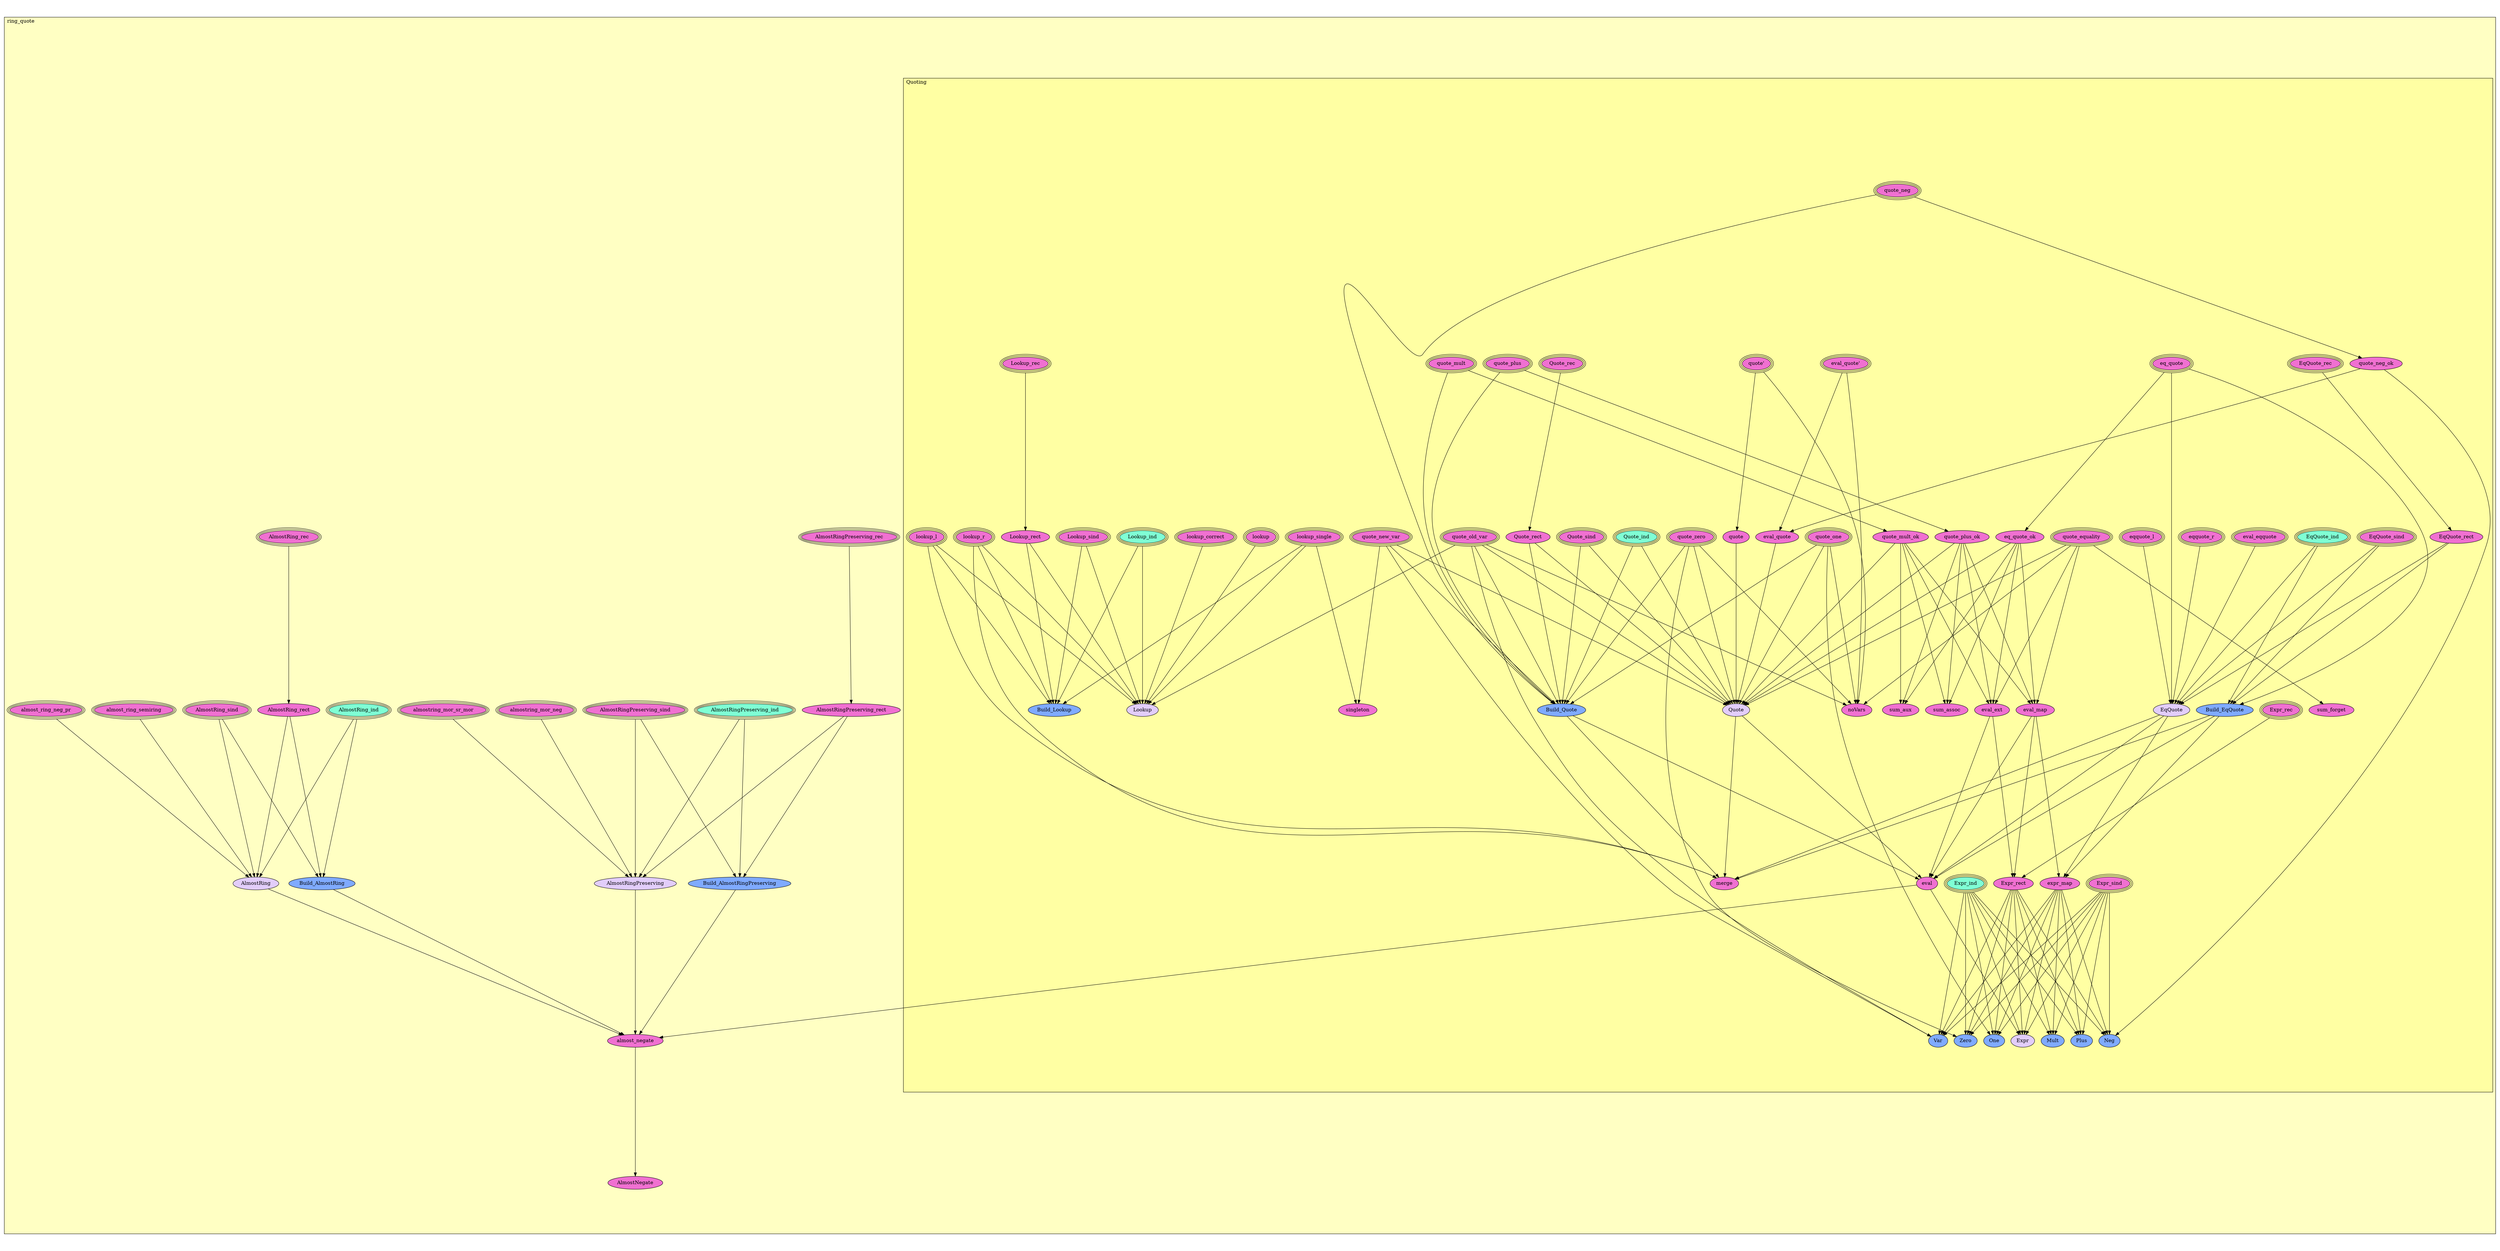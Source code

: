 digraph HoTT_Classes_tactics_ring_quote {
  graph [ratio=0.5]
  node [style=filled]
ring_quote_Quoting_quote_equality [label="quote_equality", URL=<ring_quote.html#Quoting.quote_equality>, peripheries=3, fillcolor="#F070D1"] ;
ring_quote_Quoting_sum_forget [label="sum_forget", URL=<ring_quote.html#Quoting.sum_forget>, fillcolor="#F070D1"] ;
ring_quote_Quoting_eq_quote [label="eq_quote", URL=<ring_quote.html#Quoting.eq_quote>, peripheries=3, fillcolor="#F070D1"] ;
ring_quote_Quoting_eq_quote_ok [label="eq_quote_ok", URL=<ring_quote.html#Quoting.eq_quote_ok>, fillcolor="#F070D1"] ;
ring_quote_Quoting_eval_eqquote [label="eval_eqquote", URL=<ring_quote.html#Quoting.eval_eqquote>, peripheries=3, fillcolor="#F070D1"] ;
ring_quote_Quoting_eqquote_r [label="eqquote_r", URL=<ring_quote.html#Quoting.eqquote_r>, peripheries=3, fillcolor="#F070D1"] ;
ring_quote_Quoting_eqquote_l [label="eqquote_l", URL=<ring_quote.html#Quoting.eqquote_l>, peripheries=3, fillcolor="#F070D1"] ;
ring_quote_Quoting_EqQuote_sind [label="EqQuote_sind", URL=<ring_quote.html#Quoting.EqQuote_sind>, peripheries=3, fillcolor="#F070D1"] ;
ring_quote_Quoting_EqQuote_rec [label="EqQuote_rec", URL=<ring_quote.html#Quoting.EqQuote_rec>, peripheries=3, fillcolor="#F070D1"] ;
ring_quote_Quoting_EqQuote_ind [label="EqQuote_ind", URL=<ring_quote.html#Quoting.EqQuote_ind>, peripheries=3, fillcolor="#7FFFD4"] ;
ring_quote_Quoting_EqQuote_rect [label="EqQuote_rect", URL=<ring_quote.html#Quoting.EqQuote_rect>, fillcolor="#F070D1"] ;
ring_quote_Quoting_Build_EqQuote [label="Build_EqQuote", URL=<ring_quote.html#Quoting.Build_EqQuote>, fillcolor="#7FAAFF"] ;
ring_quote_Quoting_EqQuote [label="EqQuote", URL=<ring_quote.html#Quoting.EqQuote>, fillcolor="#E2CDFA"] ;
ring_quote_Quoting_eval_quote_ [label="eval_quote'", URL=<ring_quote.html#Quoting.eval_quote'>, peripheries=3, fillcolor="#F070D1"] ;
ring_quote_Quoting_quote_ [label="quote'", URL=<ring_quote.html#Quoting.quote'>, peripheries=3, fillcolor="#F070D1"] ;
ring_quote_Quoting_quote_new_var [label="quote_new_var", URL=<ring_quote.html#Quoting.quote_new_var>, peripheries=3, fillcolor="#F070D1"] ;
ring_quote_Quoting_quote_old_var [label="quote_old_var", URL=<ring_quote.html#Quoting.quote_old_var>, peripheries=3, fillcolor="#F070D1"] ;
ring_quote_Quoting_quote_neg [label="quote_neg", URL=<ring_quote.html#Quoting.quote_neg>, peripheries=3, fillcolor="#F070D1"] ;
ring_quote_Quoting_quote_neg_ok [label="quote_neg_ok", URL=<ring_quote.html#Quoting.quote_neg_ok>, fillcolor="#F070D1"] ;
ring_quote_Quoting_quote_mult [label="quote_mult", URL=<ring_quote.html#Quoting.quote_mult>, peripheries=3, fillcolor="#F070D1"] ;
ring_quote_Quoting_quote_mult_ok [label="quote_mult_ok", URL=<ring_quote.html#Quoting.quote_mult_ok>, fillcolor="#F070D1"] ;
ring_quote_Quoting_quote_plus [label="quote_plus", URL=<ring_quote.html#Quoting.quote_plus>, peripheries=3, fillcolor="#F070D1"] ;
ring_quote_Quoting_quote_plus_ok [label="quote_plus_ok", URL=<ring_quote.html#Quoting.quote_plus_ok>, fillcolor="#F070D1"] ;
ring_quote_Quoting_quote_one [label="quote_one", URL=<ring_quote.html#Quoting.quote_one>, peripheries=3, fillcolor="#F070D1"] ;
ring_quote_Quoting_quote_zero [label="quote_zero", URL=<ring_quote.html#Quoting.quote_zero>, peripheries=3, fillcolor="#F070D1"] ;
ring_quote_Quoting_sum_aux [label="sum_aux", URL=<ring_quote.html#Quoting.sum_aux>, fillcolor="#F070D1"] ;
ring_quote_Quoting_sum_assoc [label="sum_assoc", URL=<ring_quote.html#Quoting.sum_assoc>, fillcolor="#F070D1"] ;
ring_quote_Quoting_eval_quote [label="eval_quote", URL=<ring_quote.html#Quoting.eval_quote>, fillcolor="#F070D1"] ;
ring_quote_Quoting_quote [label="quote", URL=<ring_quote.html#Quoting.quote>, fillcolor="#F070D1"] ;
ring_quote_Quoting_Quote_sind [label="Quote_sind", URL=<ring_quote.html#Quoting.Quote_sind>, peripheries=3, fillcolor="#F070D1"] ;
ring_quote_Quoting_Quote_rec [label="Quote_rec", URL=<ring_quote.html#Quoting.Quote_rec>, peripheries=3, fillcolor="#F070D1"] ;
ring_quote_Quoting_Quote_ind [label="Quote_ind", URL=<ring_quote.html#Quoting.Quote_ind>, peripheries=3, fillcolor="#7FFFD4"] ;
ring_quote_Quoting_Quote_rect [label="Quote_rect", URL=<ring_quote.html#Quoting.Quote_rect>, fillcolor="#F070D1"] ;
ring_quote_Quoting_Build_Quote [label="Build_Quote", URL=<ring_quote.html#Quoting.Build_Quote>, fillcolor="#7FAAFF"] ;
ring_quote_Quoting_Quote [label="Quote", URL=<ring_quote.html#Quoting.Quote>, fillcolor="#E2CDFA"] ;
ring_quote_Quoting_eval_map [label="eval_map", URL=<ring_quote.html#Quoting.eval_map>, fillcolor="#F070D1"] ;
ring_quote_Quoting_expr_map [label="expr_map", URL=<ring_quote.html#Quoting.expr_map>, fillcolor="#F070D1"] ;
ring_quote_Quoting_lookup_single [label="lookup_single", URL=<ring_quote.html#Quoting.lookup_single>, peripheries=3, fillcolor="#F070D1"] ;
ring_quote_Quoting_lookup_r [label="lookup_r", URL=<ring_quote.html#Quoting.lookup_r>, peripheries=3, fillcolor="#F070D1"] ;
ring_quote_Quoting_lookup_l [label="lookup_l", URL=<ring_quote.html#Quoting.lookup_l>, peripheries=3, fillcolor="#F070D1"] ;
ring_quote_Quoting_lookup_correct [label="lookup_correct", URL=<ring_quote.html#Quoting.lookup_correct>, peripheries=3, fillcolor="#F070D1"] ;
ring_quote_Quoting_lookup [label="lookup", URL=<ring_quote.html#Quoting.lookup>, peripheries=3, fillcolor="#F070D1"] ;
ring_quote_Quoting_Lookup_sind [label="Lookup_sind", URL=<ring_quote.html#Quoting.Lookup_sind>, peripheries=3, fillcolor="#F070D1"] ;
ring_quote_Quoting_Lookup_rec [label="Lookup_rec", URL=<ring_quote.html#Quoting.Lookup_rec>, peripheries=3, fillcolor="#F070D1"] ;
ring_quote_Quoting_Lookup_ind [label="Lookup_ind", URL=<ring_quote.html#Quoting.Lookup_ind>, peripheries=3, fillcolor="#7FFFD4"] ;
ring_quote_Quoting_Lookup_rect [label="Lookup_rect", URL=<ring_quote.html#Quoting.Lookup_rect>, fillcolor="#F070D1"] ;
ring_quote_Quoting_Build_Lookup [label="Build_Lookup", URL=<ring_quote.html#Quoting.Build_Lookup>, fillcolor="#7FAAFF"] ;
ring_quote_Quoting_Lookup [label="Lookup", URL=<ring_quote.html#Quoting.Lookup>, fillcolor="#E2CDFA"] ;
ring_quote_Quoting_merge [label="merge", URL=<ring_quote.html#Quoting.merge>, fillcolor="#F070D1"] ;
ring_quote_Quoting_singleton [label="singleton", URL=<ring_quote.html#Quoting.singleton>, fillcolor="#F070D1"] ;
ring_quote_Quoting_noVars [label="noVars", URL=<ring_quote.html#Quoting.noVars>, fillcolor="#F070D1"] ;
ring_quote_Quoting_eval_ext [label="eval_ext", URL=<ring_quote.html#Quoting.eval_ext>, fillcolor="#F070D1"] ;
ring_quote_Quoting_eval [label="eval", URL=<ring_quote.html#Quoting.eval>, fillcolor="#F070D1"] ;
ring_quote_Quoting_Expr_sind [label="Expr_sind", URL=<ring_quote.html#Quoting.Expr_sind>, peripheries=3, fillcolor="#F070D1"] ;
ring_quote_Quoting_Expr_rec [label="Expr_rec", URL=<ring_quote.html#Quoting.Expr_rec>, peripheries=3, fillcolor="#F070D1"] ;
ring_quote_Quoting_Expr_ind [label="Expr_ind", URL=<ring_quote.html#Quoting.Expr_ind>, peripheries=3, fillcolor="#7FFFD4"] ;
ring_quote_Quoting_Expr_rect [label="Expr_rect", URL=<ring_quote.html#Quoting.Expr_rect>, fillcolor="#F070D1"] ;
ring_quote_Quoting_Neg [label="Neg", URL=<ring_quote.html#Quoting.Neg>, fillcolor="#7FAAFF"] ;
ring_quote_Quoting_Mult [label="Mult", URL=<ring_quote.html#Quoting.Mult>, fillcolor="#7FAAFF"] ;
ring_quote_Quoting_Plus [label="Plus", URL=<ring_quote.html#Quoting.Plus>, fillcolor="#7FAAFF"] ;
ring_quote_Quoting_One [label="One", URL=<ring_quote.html#Quoting.One>, fillcolor="#7FAAFF"] ;
ring_quote_Quoting_Zero [label="Zero", URL=<ring_quote.html#Quoting.Zero>, fillcolor="#7FAAFF"] ;
ring_quote_Quoting_Var [label="Var", URL=<ring_quote.html#Quoting.Var>, fillcolor="#7FAAFF"] ;
ring_quote_Quoting_Expr [label="Expr", URL=<ring_quote.html#Quoting.Expr>, fillcolor="#E2CDFA"] ;
ring_quote_almostring_mor_neg [label="almostring_mor_neg", URL=<ring_quote.html#almostring_mor_neg>, peripheries=3, fillcolor="#F070D1"] ;
ring_quote_almostring_mor_sr_mor [label="almostring_mor_sr_mor", URL=<ring_quote.html#almostring_mor_sr_mor>, peripheries=3, fillcolor="#F070D1"] ;
ring_quote_AlmostRingPreserving_sind [label="AlmostRingPreserving_sind", URL=<ring_quote.html#AlmostRingPreserving_sind>, peripheries=3, fillcolor="#F070D1"] ;
ring_quote_AlmostRingPreserving_rec [label="AlmostRingPreserving_rec", URL=<ring_quote.html#AlmostRingPreserving_rec>, peripheries=3, fillcolor="#F070D1"] ;
ring_quote_AlmostRingPreserving_ind [label="AlmostRingPreserving_ind", URL=<ring_quote.html#AlmostRingPreserving_ind>, peripheries=3, fillcolor="#7FFFD4"] ;
ring_quote_AlmostRingPreserving_rect [label="AlmostRingPreserving_rect", URL=<ring_quote.html#AlmostRingPreserving_rect>, fillcolor="#F070D1"] ;
ring_quote_Build_AlmostRingPreserving [label="Build_AlmostRingPreserving", URL=<ring_quote.html#Build_AlmostRingPreserving>, fillcolor="#7FAAFF"] ;
ring_quote_AlmostRingPreserving [label="AlmostRingPreserving", URL=<ring_quote.html#AlmostRingPreserving>, fillcolor="#E2CDFA"] ;
ring_quote_almost_ring_neg_pr [label="almost_ring_neg_pr", URL=<ring_quote.html#almost_ring_neg_pr>, peripheries=3, fillcolor="#F070D1"] ;
ring_quote_almost_ring_semiring [label="almost_ring_semiring", URL=<ring_quote.html#almost_ring_semiring>, peripheries=3, fillcolor="#F070D1"] ;
ring_quote_AlmostRing_sind [label="AlmostRing_sind", URL=<ring_quote.html#AlmostRing_sind>, peripheries=3, fillcolor="#F070D1"] ;
ring_quote_AlmostRing_rec [label="AlmostRing_rec", URL=<ring_quote.html#AlmostRing_rec>, peripheries=3, fillcolor="#F070D1"] ;
ring_quote_AlmostRing_ind [label="AlmostRing_ind", URL=<ring_quote.html#AlmostRing_ind>, peripheries=3, fillcolor="#7FFFD4"] ;
ring_quote_AlmostRing_rect [label="AlmostRing_rect", URL=<ring_quote.html#AlmostRing_rect>, fillcolor="#F070D1"] ;
ring_quote_Build_AlmostRing [label="Build_AlmostRing", URL=<ring_quote.html#Build_AlmostRing>, fillcolor="#7FAAFF"] ;
ring_quote_AlmostRing [label="AlmostRing", URL=<ring_quote.html#AlmostRing>, fillcolor="#E2CDFA"] ;
ring_quote_almost_negate [label="almost_negate", URL=<ring_quote.html#almost_negate>, fillcolor="#F070D1"] ;
ring_quote_AlmostNegate [label="AlmostNegate", URL=<ring_quote.html#AlmostNegate>, fillcolor="#F070D1"] ;
  ring_quote_Quoting_quote_equality -> ring_quote_Quoting_sum_forget [] ;
  ring_quote_Quoting_quote_equality -> ring_quote_Quoting_Quote [] ;
  ring_quote_Quoting_quote_equality -> ring_quote_Quoting_eval_map [] ;
  ring_quote_Quoting_quote_equality -> ring_quote_Quoting_noVars [] ;
  ring_quote_Quoting_quote_equality -> ring_quote_Quoting_eval_ext [] ;
  ring_quote_Quoting_eq_quote -> ring_quote_Quoting_eq_quote_ok [] ;
  ring_quote_Quoting_eq_quote -> ring_quote_Quoting_Build_EqQuote [] ;
  ring_quote_Quoting_eq_quote -> ring_quote_Quoting_EqQuote [] ;
  ring_quote_Quoting_eq_quote_ok -> ring_quote_Quoting_sum_aux [] ;
  ring_quote_Quoting_eq_quote_ok -> ring_quote_Quoting_sum_assoc [] ;
  ring_quote_Quoting_eq_quote_ok -> ring_quote_Quoting_Quote [] ;
  ring_quote_Quoting_eq_quote_ok -> ring_quote_Quoting_eval_map [] ;
  ring_quote_Quoting_eq_quote_ok -> ring_quote_Quoting_eval_ext [] ;
  ring_quote_Quoting_eval_eqquote -> ring_quote_Quoting_EqQuote [] ;
  ring_quote_Quoting_eqquote_r -> ring_quote_Quoting_EqQuote [] ;
  ring_quote_Quoting_eqquote_l -> ring_quote_Quoting_EqQuote [] ;
  ring_quote_Quoting_EqQuote_sind -> ring_quote_Quoting_Build_EqQuote [] ;
  ring_quote_Quoting_EqQuote_sind -> ring_quote_Quoting_EqQuote [] ;
  ring_quote_Quoting_EqQuote_rec -> ring_quote_Quoting_EqQuote_rect [] ;
  ring_quote_Quoting_EqQuote_ind -> ring_quote_Quoting_Build_EqQuote [] ;
  ring_quote_Quoting_EqQuote_ind -> ring_quote_Quoting_EqQuote [] ;
  ring_quote_Quoting_EqQuote_rect -> ring_quote_Quoting_Build_EqQuote [] ;
  ring_quote_Quoting_EqQuote_rect -> ring_quote_Quoting_EqQuote [] ;
  ring_quote_Quoting_Build_EqQuote -> ring_quote_Quoting_expr_map [] ;
  ring_quote_Quoting_Build_EqQuote -> ring_quote_Quoting_merge [] ;
  ring_quote_Quoting_Build_EqQuote -> ring_quote_Quoting_eval [] ;
  ring_quote_Quoting_EqQuote -> ring_quote_Quoting_expr_map [] ;
  ring_quote_Quoting_EqQuote -> ring_quote_Quoting_merge [] ;
  ring_quote_Quoting_EqQuote -> ring_quote_Quoting_eval [] ;
  ring_quote_Quoting_eval_quote_ -> ring_quote_Quoting_eval_quote [] ;
  ring_quote_Quoting_eval_quote_ -> ring_quote_Quoting_noVars [] ;
  ring_quote_Quoting_quote_ -> ring_quote_Quoting_quote [] ;
  ring_quote_Quoting_quote_ -> ring_quote_Quoting_noVars [] ;
  ring_quote_Quoting_quote_new_var -> ring_quote_Quoting_Build_Quote [] ;
  ring_quote_Quoting_quote_new_var -> ring_quote_Quoting_Quote [] ;
  ring_quote_Quoting_quote_new_var -> ring_quote_Quoting_singleton [] ;
  ring_quote_Quoting_quote_new_var -> ring_quote_Quoting_Var [] ;
  ring_quote_Quoting_quote_old_var -> ring_quote_Quoting_Build_Quote [] ;
  ring_quote_Quoting_quote_old_var -> ring_quote_Quoting_Quote [] ;
  ring_quote_Quoting_quote_old_var -> ring_quote_Quoting_Lookup [] ;
  ring_quote_Quoting_quote_old_var -> ring_quote_Quoting_noVars [] ;
  ring_quote_Quoting_quote_old_var -> ring_quote_Quoting_Var [] ;
  ring_quote_Quoting_quote_neg -> ring_quote_Quoting_quote_neg_ok [] ;
  ring_quote_Quoting_quote_neg -> ring_quote_Quoting_Build_Quote [] ;
  ring_quote_Quoting_quote_neg_ok -> ring_quote_Quoting_eval_quote [] ;
  ring_quote_Quoting_quote_neg_ok -> ring_quote_Quoting_Neg [] ;
  ring_quote_Quoting_quote_mult -> ring_quote_Quoting_quote_mult_ok [] ;
  ring_quote_Quoting_quote_mult -> ring_quote_Quoting_Build_Quote [] ;
  ring_quote_Quoting_quote_mult_ok -> ring_quote_Quoting_sum_aux [] ;
  ring_quote_Quoting_quote_mult_ok -> ring_quote_Quoting_sum_assoc [] ;
  ring_quote_Quoting_quote_mult_ok -> ring_quote_Quoting_Quote [] ;
  ring_quote_Quoting_quote_mult_ok -> ring_quote_Quoting_eval_map [] ;
  ring_quote_Quoting_quote_mult_ok -> ring_quote_Quoting_eval_ext [] ;
  ring_quote_Quoting_quote_plus -> ring_quote_Quoting_quote_plus_ok [] ;
  ring_quote_Quoting_quote_plus -> ring_quote_Quoting_Build_Quote [] ;
  ring_quote_Quoting_quote_plus_ok -> ring_quote_Quoting_sum_aux [] ;
  ring_quote_Quoting_quote_plus_ok -> ring_quote_Quoting_sum_assoc [] ;
  ring_quote_Quoting_quote_plus_ok -> ring_quote_Quoting_Quote [] ;
  ring_quote_Quoting_quote_plus_ok -> ring_quote_Quoting_eval_map [] ;
  ring_quote_Quoting_quote_plus_ok -> ring_quote_Quoting_eval_ext [] ;
  ring_quote_Quoting_quote_one -> ring_quote_Quoting_Build_Quote [] ;
  ring_quote_Quoting_quote_one -> ring_quote_Quoting_Quote [] ;
  ring_quote_Quoting_quote_one -> ring_quote_Quoting_noVars [] ;
  ring_quote_Quoting_quote_one -> ring_quote_Quoting_One [] ;
  ring_quote_Quoting_quote_zero -> ring_quote_Quoting_Build_Quote [] ;
  ring_quote_Quoting_quote_zero -> ring_quote_Quoting_Quote [] ;
  ring_quote_Quoting_quote_zero -> ring_quote_Quoting_noVars [] ;
  ring_quote_Quoting_quote_zero -> ring_quote_Quoting_Zero [] ;
  ring_quote_Quoting_eval_quote -> ring_quote_Quoting_Quote [] ;
  ring_quote_Quoting_quote -> ring_quote_Quoting_Quote [] ;
  ring_quote_Quoting_Quote_sind -> ring_quote_Quoting_Build_Quote [] ;
  ring_quote_Quoting_Quote_sind -> ring_quote_Quoting_Quote [] ;
  ring_quote_Quoting_Quote_rec -> ring_quote_Quoting_Quote_rect [] ;
  ring_quote_Quoting_Quote_ind -> ring_quote_Quoting_Build_Quote [] ;
  ring_quote_Quoting_Quote_ind -> ring_quote_Quoting_Quote [] ;
  ring_quote_Quoting_Quote_rect -> ring_quote_Quoting_Build_Quote [] ;
  ring_quote_Quoting_Quote_rect -> ring_quote_Quoting_Quote [] ;
  ring_quote_Quoting_Build_Quote -> ring_quote_Quoting_merge [] ;
  ring_quote_Quoting_Build_Quote -> ring_quote_Quoting_eval [] ;
  ring_quote_Quoting_Quote -> ring_quote_Quoting_merge [] ;
  ring_quote_Quoting_Quote -> ring_quote_Quoting_eval [] ;
  ring_quote_Quoting_eval_map -> ring_quote_Quoting_expr_map [] ;
  ring_quote_Quoting_eval_map -> ring_quote_Quoting_eval [] ;
  ring_quote_Quoting_eval_map -> ring_quote_Quoting_Expr_rect [] ;
  ring_quote_Quoting_expr_map -> ring_quote_Quoting_Neg [] ;
  ring_quote_Quoting_expr_map -> ring_quote_Quoting_Mult [] ;
  ring_quote_Quoting_expr_map -> ring_quote_Quoting_Plus [] ;
  ring_quote_Quoting_expr_map -> ring_quote_Quoting_One [] ;
  ring_quote_Quoting_expr_map -> ring_quote_Quoting_Zero [] ;
  ring_quote_Quoting_expr_map -> ring_quote_Quoting_Var [] ;
  ring_quote_Quoting_expr_map -> ring_quote_Quoting_Expr [] ;
  ring_quote_Quoting_lookup_single -> ring_quote_Quoting_Build_Lookup [] ;
  ring_quote_Quoting_lookup_single -> ring_quote_Quoting_Lookup [] ;
  ring_quote_Quoting_lookup_single -> ring_quote_Quoting_singleton [] ;
  ring_quote_Quoting_lookup_r -> ring_quote_Quoting_Build_Lookup [] ;
  ring_quote_Quoting_lookup_r -> ring_quote_Quoting_Lookup [] ;
  ring_quote_Quoting_lookup_r -> ring_quote_Quoting_merge [] ;
  ring_quote_Quoting_lookup_l -> ring_quote_Quoting_Build_Lookup [] ;
  ring_quote_Quoting_lookup_l -> ring_quote_Quoting_Lookup [] ;
  ring_quote_Quoting_lookup_l -> ring_quote_Quoting_merge [] ;
  ring_quote_Quoting_lookup_correct -> ring_quote_Quoting_Lookup [] ;
  ring_quote_Quoting_lookup -> ring_quote_Quoting_Lookup [] ;
  ring_quote_Quoting_Lookup_sind -> ring_quote_Quoting_Build_Lookup [] ;
  ring_quote_Quoting_Lookup_sind -> ring_quote_Quoting_Lookup [] ;
  ring_quote_Quoting_Lookup_rec -> ring_quote_Quoting_Lookup_rect [] ;
  ring_quote_Quoting_Lookup_ind -> ring_quote_Quoting_Build_Lookup [] ;
  ring_quote_Quoting_Lookup_ind -> ring_quote_Quoting_Lookup [] ;
  ring_quote_Quoting_Lookup_rect -> ring_quote_Quoting_Build_Lookup [] ;
  ring_quote_Quoting_Lookup_rect -> ring_quote_Quoting_Lookup [] ;
  ring_quote_Quoting_eval_ext -> ring_quote_Quoting_eval [] ;
  ring_quote_Quoting_eval_ext -> ring_quote_Quoting_Expr_rect [] ;
  ring_quote_Quoting_eval -> ring_quote_Quoting_Expr [] ;
  ring_quote_Quoting_eval -> ring_quote_almost_negate [] ;
  ring_quote_Quoting_Expr_sind -> ring_quote_Quoting_Neg [] ;
  ring_quote_Quoting_Expr_sind -> ring_quote_Quoting_Mult [] ;
  ring_quote_Quoting_Expr_sind -> ring_quote_Quoting_Plus [] ;
  ring_quote_Quoting_Expr_sind -> ring_quote_Quoting_One [] ;
  ring_quote_Quoting_Expr_sind -> ring_quote_Quoting_Zero [] ;
  ring_quote_Quoting_Expr_sind -> ring_quote_Quoting_Var [] ;
  ring_quote_Quoting_Expr_sind -> ring_quote_Quoting_Expr [] ;
  ring_quote_Quoting_Expr_rec -> ring_quote_Quoting_Expr_rect [] ;
  ring_quote_Quoting_Expr_ind -> ring_quote_Quoting_Neg [] ;
  ring_quote_Quoting_Expr_ind -> ring_quote_Quoting_Mult [] ;
  ring_quote_Quoting_Expr_ind -> ring_quote_Quoting_Plus [] ;
  ring_quote_Quoting_Expr_ind -> ring_quote_Quoting_One [] ;
  ring_quote_Quoting_Expr_ind -> ring_quote_Quoting_Zero [] ;
  ring_quote_Quoting_Expr_ind -> ring_quote_Quoting_Var [] ;
  ring_quote_Quoting_Expr_ind -> ring_quote_Quoting_Expr [] ;
  ring_quote_Quoting_Expr_rect -> ring_quote_Quoting_Neg [] ;
  ring_quote_Quoting_Expr_rect -> ring_quote_Quoting_Mult [] ;
  ring_quote_Quoting_Expr_rect -> ring_quote_Quoting_Plus [] ;
  ring_quote_Quoting_Expr_rect -> ring_quote_Quoting_One [] ;
  ring_quote_Quoting_Expr_rect -> ring_quote_Quoting_Zero [] ;
  ring_quote_Quoting_Expr_rect -> ring_quote_Quoting_Var [] ;
  ring_quote_Quoting_Expr_rect -> ring_quote_Quoting_Expr [] ;
  ring_quote_almostring_mor_neg -> ring_quote_AlmostRingPreserving [] ;
  ring_quote_almostring_mor_sr_mor -> ring_quote_AlmostRingPreserving [] ;
  ring_quote_AlmostRingPreserving_sind -> ring_quote_Build_AlmostRingPreserving [] ;
  ring_quote_AlmostRingPreserving_sind -> ring_quote_AlmostRingPreserving [] ;
  ring_quote_AlmostRingPreserving_rec -> ring_quote_AlmostRingPreserving_rect [] ;
  ring_quote_AlmostRingPreserving_ind -> ring_quote_Build_AlmostRingPreserving [] ;
  ring_quote_AlmostRingPreserving_ind -> ring_quote_AlmostRingPreserving [] ;
  ring_quote_AlmostRingPreserving_rect -> ring_quote_Build_AlmostRingPreserving [] ;
  ring_quote_AlmostRingPreserving_rect -> ring_quote_AlmostRingPreserving [] ;
  ring_quote_Build_AlmostRingPreserving -> ring_quote_almost_negate [] ;
  ring_quote_AlmostRingPreserving -> ring_quote_almost_negate [] ;
  ring_quote_almost_ring_neg_pr -> ring_quote_AlmostRing [] ;
  ring_quote_almost_ring_semiring -> ring_quote_AlmostRing [] ;
  ring_quote_AlmostRing_sind -> ring_quote_Build_AlmostRing [] ;
  ring_quote_AlmostRing_sind -> ring_quote_AlmostRing [] ;
  ring_quote_AlmostRing_rec -> ring_quote_AlmostRing_rect [] ;
  ring_quote_AlmostRing_ind -> ring_quote_Build_AlmostRing [] ;
  ring_quote_AlmostRing_ind -> ring_quote_AlmostRing [] ;
  ring_quote_AlmostRing_rect -> ring_quote_Build_AlmostRing [] ;
  ring_quote_AlmostRing_rect -> ring_quote_AlmostRing [] ;
  ring_quote_Build_AlmostRing -> ring_quote_almost_negate [] ;
  ring_quote_AlmostRing -> ring_quote_almost_negate [] ;
  ring_quote_almost_negate -> ring_quote_AlmostNegate [] ;
subgraph cluster_ring_quote { label="ring_quote"; fillcolor="#FFFFC3"; labeljust=l; style=filled 
subgraph cluster_ring_quote_Quoting { label="Quoting"; fillcolor="#FFFFA3"; labeljust=l; style=filled 
ring_quote_Quoting_Expr; ring_quote_Quoting_Var; ring_quote_Quoting_Zero; ring_quote_Quoting_One; ring_quote_Quoting_Plus; ring_quote_Quoting_Mult; ring_quote_Quoting_Neg; ring_quote_Quoting_Expr_rect; ring_quote_Quoting_Expr_ind; ring_quote_Quoting_Expr_rec; ring_quote_Quoting_Expr_sind; ring_quote_Quoting_eval; ring_quote_Quoting_eval_ext; ring_quote_Quoting_noVars; ring_quote_Quoting_singleton; ring_quote_Quoting_merge; ring_quote_Quoting_Lookup; ring_quote_Quoting_Build_Lookup; ring_quote_Quoting_Lookup_rect; ring_quote_Quoting_Lookup_ind; ring_quote_Quoting_Lookup_rec; ring_quote_Quoting_Lookup_sind; ring_quote_Quoting_lookup; ring_quote_Quoting_lookup_correct; ring_quote_Quoting_lookup_l; ring_quote_Quoting_lookup_r; ring_quote_Quoting_lookup_single; ring_quote_Quoting_expr_map; ring_quote_Quoting_eval_map; ring_quote_Quoting_Quote; ring_quote_Quoting_Build_Quote; ring_quote_Quoting_Quote_rect; ring_quote_Quoting_Quote_ind; ring_quote_Quoting_Quote_rec; ring_quote_Quoting_Quote_sind; ring_quote_Quoting_quote; ring_quote_Quoting_eval_quote; ring_quote_Quoting_sum_assoc; ring_quote_Quoting_sum_aux; ring_quote_Quoting_quote_zero; ring_quote_Quoting_quote_one; ring_quote_Quoting_quote_plus_ok; ring_quote_Quoting_quote_plus; ring_quote_Quoting_quote_mult_ok; ring_quote_Quoting_quote_mult; ring_quote_Quoting_quote_neg_ok; ring_quote_Quoting_quote_neg; ring_quote_Quoting_quote_old_var; ring_quote_Quoting_quote_new_var; ring_quote_Quoting_quote_; ring_quote_Quoting_eval_quote_; ring_quote_Quoting_EqQuote; ring_quote_Quoting_Build_EqQuote; ring_quote_Quoting_EqQuote_rect; ring_quote_Quoting_EqQuote_ind; ring_quote_Quoting_EqQuote_rec; ring_quote_Quoting_EqQuote_sind; ring_quote_Quoting_eqquote_l; ring_quote_Quoting_eqquote_r; ring_quote_Quoting_eval_eqquote; ring_quote_Quoting_eq_quote_ok; ring_quote_Quoting_eq_quote; ring_quote_Quoting_sum_forget; ring_quote_Quoting_quote_equality; };
ring_quote_AlmostNegate; ring_quote_almost_negate; ring_quote_AlmostRing; ring_quote_Build_AlmostRing; ring_quote_AlmostRing_rect; ring_quote_AlmostRing_ind; ring_quote_AlmostRing_rec; ring_quote_AlmostRing_sind; ring_quote_almost_ring_semiring; ring_quote_almost_ring_neg_pr; ring_quote_AlmostRingPreserving; ring_quote_Build_AlmostRingPreserving; ring_quote_AlmostRingPreserving_rect; ring_quote_AlmostRingPreserving_ind; ring_quote_AlmostRingPreserving_rec; ring_quote_AlmostRingPreserving_sind; ring_quote_almostring_mor_sr_mor; ring_quote_almostring_mor_neg; };
} /* END */

